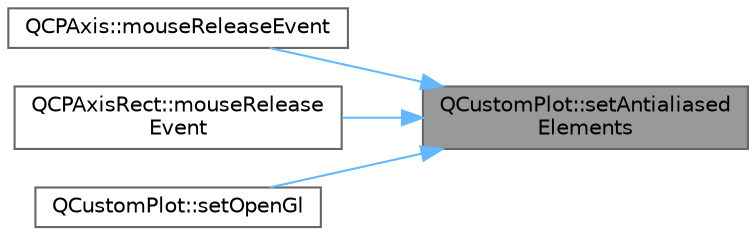 digraph "QCustomPlot::setAntialiasedElements"
{
 // LATEX_PDF_SIZE
  bgcolor="transparent";
  edge [fontname=Helvetica,fontsize=10,labelfontname=Helvetica,labelfontsize=10];
  node [fontname=Helvetica,fontsize=10,shape=box,height=0.2,width=0.4];
  rankdir="RL";
  Node1 [label="QCustomPlot::setAntialiased\lElements",height=0.2,width=0.4,color="gray40", fillcolor="grey60", style="filled", fontcolor="black",tooltip=" "];
  Node1 -> Node2 [dir="back",color="steelblue1",style="solid"];
  Node2 [label="QCPAxis::mouseReleaseEvent",height=0.2,width=0.4,color="grey40", fillcolor="white", style="filled",URL="$class_q_c_p_axis.html#a35663b938ad83e91c0b8e59dbc8c6b18",tooltip=" "];
  Node1 -> Node3 [dir="back",color="steelblue1",style="solid"];
  Node3 [label="QCPAxisRect::mouseRelease\lEvent",height=0.2,width=0.4,color="grey40", fillcolor="white", style="filled",URL="$class_q_c_p_axis_rect.html#a6c89b988d3a0b93c0878f0ebdb5037f4",tooltip=" "];
  Node1 -> Node4 [dir="back",color="steelblue1",style="solid"];
  Node4 [label="QCustomPlot::setOpenGl",height=0.2,width=0.4,color="grey40", fillcolor="white", style="filled",URL="$class_q_custom_plot.html#a7db1adc09016329f3aef7c60da935789",tooltip=" "];
}
